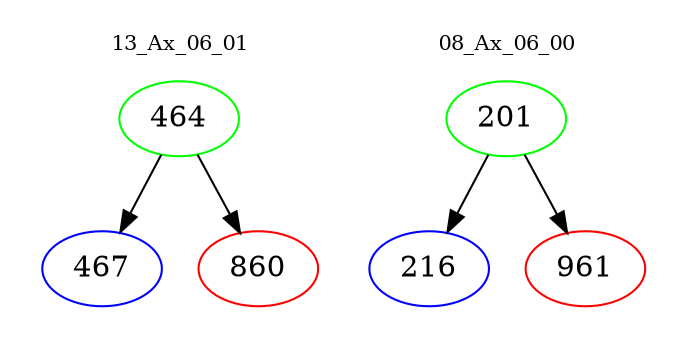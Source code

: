 digraph{
subgraph cluster_0 {
color = white
label = "13_Ax_06_01";
fontsize=10;
T0_464 [label="464", color="green"]
T0_464 -> T0_467 [color="black"]
T0_467 [label="467", color="blue"]
T0_464 -> T0_860 [color="black"]
T0_860 [label="860", color="red"]
}
subgraph cluster_1 {
color = white
label = "08_Ax_06_00";
fontsize=10;
T1_201 [label="201", color="green"]
T1_201 -> T1_216 [color="black"]
T1_216 [label="216", color="blue"]
T1_201 -> T1_961 [color="black"]
T1_961 [label="961", color="red"]
}
}

